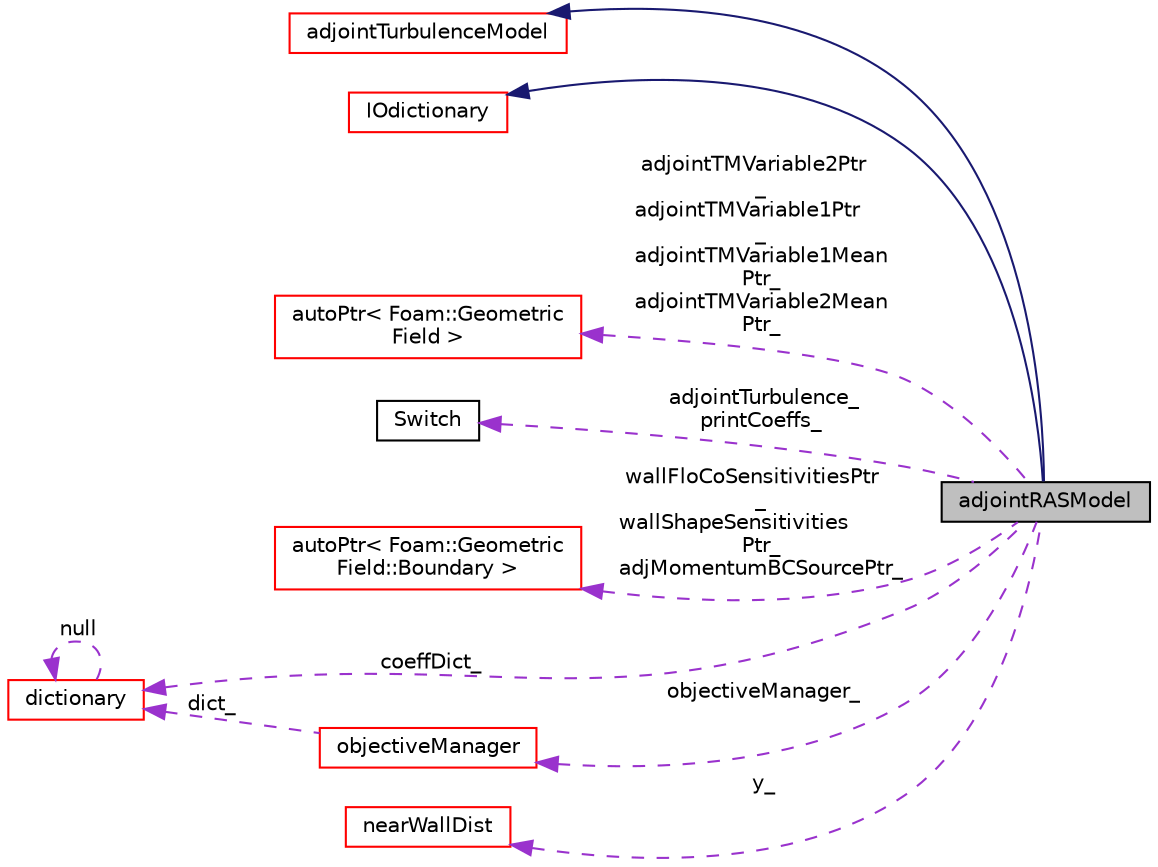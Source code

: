 digraph "adjointRASModel"
{
  bgcolor="transparent";
  edge [fontname="Helvetica",fontsize="10",labelfontname="Helvetica",labelfontsize="10"];
  node [fontname="Helvetica",fontsize="10",shape=record];
  rankdir="LR";
  Node1 [label="adjointRASModel",height=0.2,width=0.4,color="black", fillcolor="grey75", style="filled" fontcolor="black"];
  Node2 -> Node1 [dir="back",color="midnightblue",fontsize="10",style="solid",fontname="Helvetica"];
  Node2 [label="adjointTurbulenceModel",height=0.2,width=0.4,color="red",URL="$classFoam_1_1incompressibleAdjoint_1_1adjointTurbulenceModel.html",tooltip="Abstract base class for incompressible adjoint turbulence models (RAS, LES and laminar). "];
  Node3 -> Node1 [dir="back",color="midnightblue",fontsize="10",style="solid",fontname="Helvetica"];
  Node3 [label="IOdictionary",height=0.2,width=0.4,color="red",URL="$classFoam_1_1IOdictionary.html",tooltip="IOdictionary is derived from dictionary and IOobject to give the dictionary automatic IO functionalit..."];
  Node4 -> Node1 [dir="back",color="darkorchid3",fontsize="10",style="dashed",label=" adjointTMVariable2Ptr\l_\nadjointTMVariable1Ptr\l_\nadjointTMVariable1Mean\lPtr_\nadjointTMVariable2Mean\lPtr_" ,fontname="Helvetica"];
  Node4 [label="autoPtr\< Foam::Geometric\lField \>",height=0.2,width=0.4,color="red",URL="$classFoam_1_1autoPtr.html"];
  Node5 -> Node1 [dir="back",color="darkorchid3",fontsize="10",style="dashed",label=" adjointTurbulence_\nprintCoeffs_" ,fontname="Helvetica"];
  Node5 [label="Switch",height=0.2,width=0.4,color="black",URL="$classFoam_1_1Switch.html",tooltip="A simple wrapper around bool so that it can be read as a word: true/false, on/off, yes/no, y/n, t/f, or none. "];
  Node6 -> Node1 [dir="back",color="darkorchid3",fontsize="10",style="dashed",label=" wallFloCoSensitivitiesPtr\l_\nwallShapeSensitivities\lPtr_\nadjMomentumBCSourcePtr_" ,fontname="Helvetica"];
  Node6 [label="autoPtr\< Foam::Geometric\lField::Boundary \>",height=0.2,width=0.4,color="red",URL="$classFoam_1_1autoPtr.html"];
  Node7 -> Node1 [dir="back",color="darkorchid3",fontsize="10",style="dashed",label=" coeffDict_" ,fontname="Helvetica"];
  Node7 [label="dictionary",height=0.2,width=0.4,color="red",URL="$classFoam_1_1dictionary.html",tooltip="A list of keyword definitions, which are a keyword followed by a number of values (eg..."];
  Node7 -> Node7 [dir="back",color="darkorchid3",fontsize="10",style="dashed",label=" null" ,fontname="Helvetica"];
  Node8 -> Node1 [dir="back",color="darkorchid3",fontsize="10",style="dashed",label=" y_" ,fontname="Helvetica"];
  Node8 [label="nearWallDist",height=0.2,width=0.4,color="red",URL="$classFoam_1_1nearWallDist.html",tooltip="Distance calculation for cells with face on a wall. Searches pointNeighbours to find closest..."];
  Node9 -> Node1 [dir="back",color="darkorchid3",fontsize="10",style="dashed",label=" objectiveManager_" ,fontname="Helvetica"];
  Node9 [label="objectiveManager",height=0.2,width=0.4,color="red",URL="$classFoam_1_1objectiveManager.html",tooltip="class for managing incompressible objective functions. "];
  Node7 -> Node9 [dir="back",color="darkorchid3",fontsize="10",style="dashed",label=" dict_" ,fontname="Helvetica"];
}
